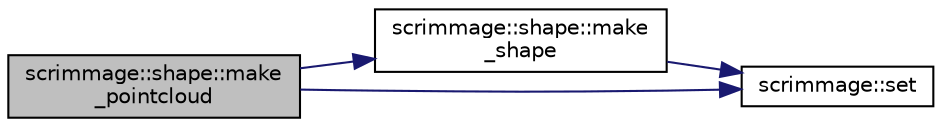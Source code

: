 digraph "scrimmage::shape::make_pointcloud"
{
 // LATEX_PDF_SIZE
  edge [fontname="Helvetica",fontsize="10",labelfontname="Helvetica",labelfontsize="10"];
  node [fontname="Helvetica",fontsize="10",shape=record];
  rankdir="LR";
  Node1 [label="scrimmage::shape::make\l_pointcloud",height=0.2,width=0.4,color="black", fillcolor="grey75", style="filled", fontcolor="black",tooltip=" "];
  Node1 -> Node2 [color="midnightblue",fontsize="10",style="solid",fontname="Helvetica"];
  Node2 [label="scrimmage::shape::make\l_shape",height=0.2,width=0.4,color="black", fillcolor="white", style="filled",URL="$namespacescrimmage_1_1shape.html#a58ba0e6ff11d2e59f9aa3312c2d597a9",tooltip=" "];
  Node2 -> Node3 [color="midnightblue",fontsize="10",style="solid",fontname="Helvetica"];
  Node3 [label="scrimmage::set",height=0.2,width=0.4,color="black", fillcolor="white", style="filled",URL="$namespacescrimmage.html#ac1591b2fb35ea3f61b2e6dcee5a04846",tooltip=" "];
  Node1 -> Node3 [color="midnightblue",fontsize="10",style="solid",fontname="Helvetica"];
}
